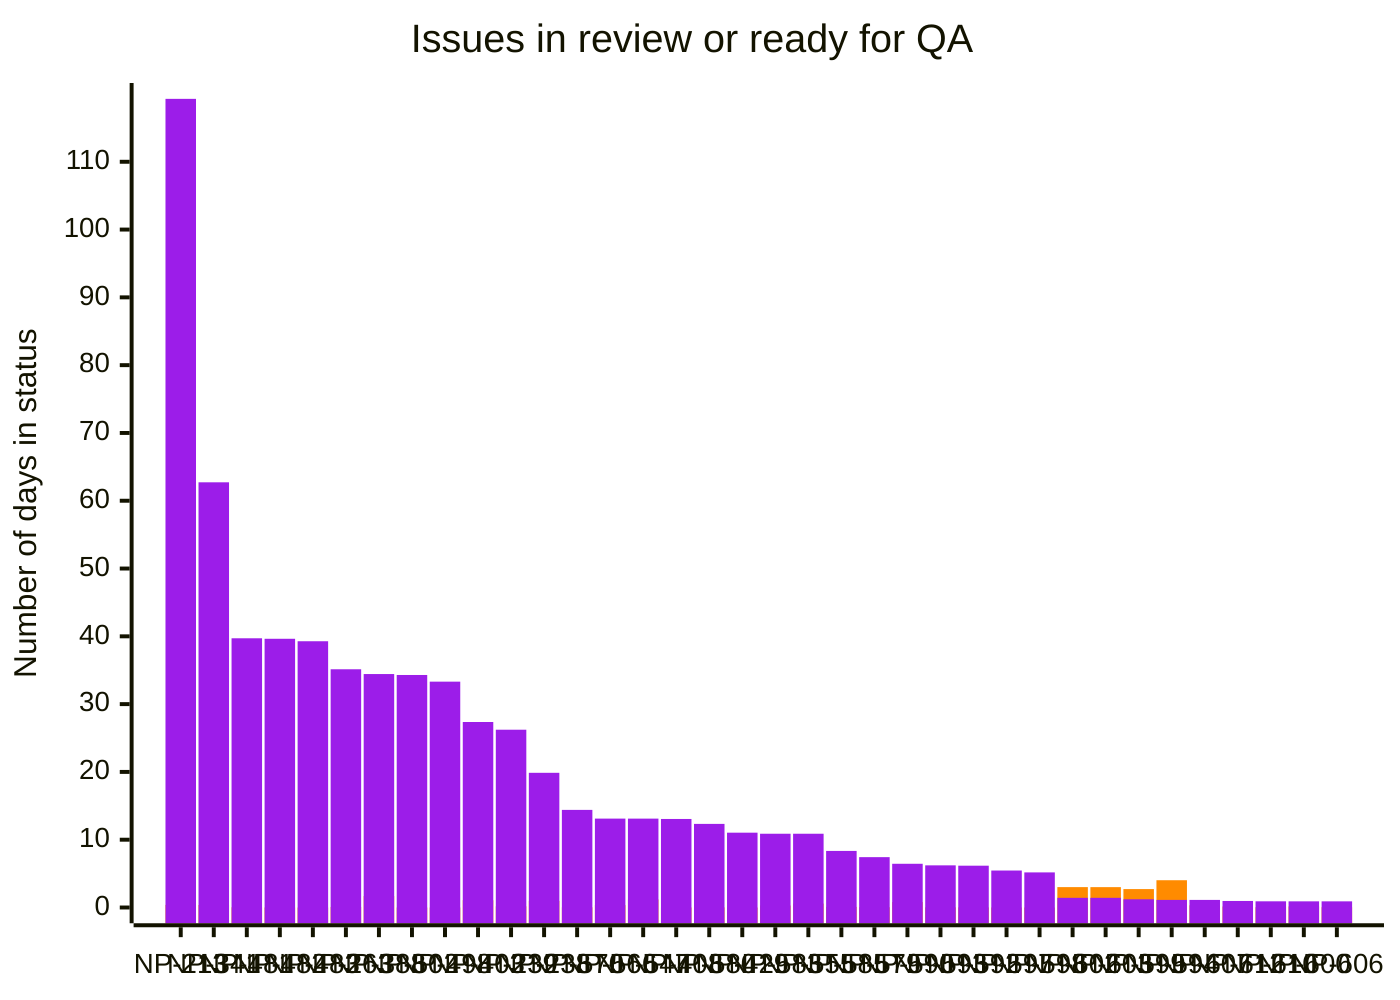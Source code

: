 %%{init: {'theme': 'base', 'themeVariables': {"xyChart":{"plotColorPalette":"#ff8b00, #9c1de9, #ff8b00"}}}}%%
xychart-beta
  title "Issues in review or ready for QA"
  x-axis [NP-213, NP-341, NP-481, NP-482, NP-483, NP-263, NP-388, NP-502, NP-498, NP-403, NP-239, NP-238, NP-570, NP-566, NP-547, NP-408, NP-580, NP-429, NP-583, NP-555, NP-585, NP-579, NP-590, NP-593, NP-592, NP-597, NP-598, NP-602, NP-603, NP-599, NP-594, NP-607, NP-612, NP-610, NP-600, NP-606]
  y-axis "Number of days in status" 0 --> 119.28081380787037
  bar [0.38811072916666944, 0.3687095717592612, 0.03542601851852112, 0.0015762962962995175, 0.000037314814811395536, 0.08451123842592523, 1.6832260416666642, 0.000033287037034313016, 0.00004611111111074706, 1.0736250462962964, 0.17644083333333427, 0.980049131944444, 0.029759189814814846, 0.3484481481481474, 1.191534560185186, 0.00772104166666665, 0.016619733796295222, 0.0000356481481489368, 0.2959418055555556, 0.5795489236111102, 0.098194039351851, 0.039546504629629275, 0.7950343287037036, 0.023037245370369774, 0.02074317129629577, 0.00691331018518504, 0.000034560185185661396, 3.0065200462962958, 3.0030365046296295, 2.715628252314815, 4.023033611111111, 0.32396260416666656, 0.15235936342592593, 0.04577527777777779, 0.16172689814814822, 0.047475520833333285]
  bar [119.28081380787037, 62.71883219907407, 39.7112640625, 39.63812222222222, 39.27448547453704, 35.14028707175926, 34.435767025462965, 34.29770270833333, 33.31441089120371, 27.361334444444445, 26.22444978009259, 19.867662372685185, 14.397866539351853, 13.11275125, 13.110425694444444, 13.059414328703705, 12.333215231481482, 11.036338587962963, 10.880383483796296, 10.880173900462964, 8.34513724537037, 7.426748518518519, 6.449207824074074, 6.21645125, 6.166953032407408, 5.453637025462963, 5.177731527777778, 1.4272725578703704, 1.427235925925926, 1.2125692476851853, 1.1197827662037037, 1.119683900462963, 0.9626836226851851, 0.9130011805555556, 0.9078902546296296, 0.9078014351851852]